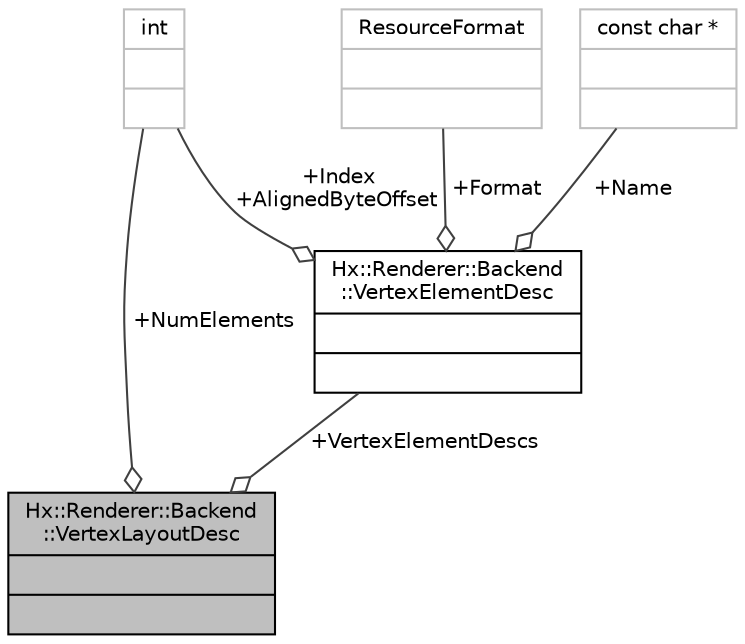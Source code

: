 digraph "Hx::Renderer::Backend::VertexLayoutDesc"
{
  edge [fontname="Helvetica",fontsize="10",labelfontname="Helvetica",labelfontsize="10"];
  node [fontname="Helvetica",fontsize="10",shape=record];
  Node1 [label="{Hx::Renderer::Backend\l::VertexLayoutDesc\n||}",height=0.2,width=0.4,color="black", fillcolor="grey75", style="filled", fontcolor="black"];
  Node2 -> Node1 [color="grey25",fontsize="10",style="solid",label=" +NumElements" ,arrowhead="odiamond",fontname="Helvetica"];
  Node2 [label="{int\n||}",height=0.2,width=0.4,color="grey75", fillcolor="white", style="filled"];
  Node3 -> Node1 [color="grey25",fontsize="10",style="solid",label=" +VertexElementDescs" ,arrowhead="odiamond",fontname="Helvetica"];
  Node3 [label="{Hx::Renderer::Backend\l::VertexElementDesc\n||}",height=0.2,width=0.4,color="black", fillcolor="white", style="filled",URL="$structHx_1_1Renderer_1_1Backend_1_1VertexElementDesc.html"];
  Node4 -> Node3 [color="grey25",fontsize="10",style="solid",label=" +Format" ,arrowhead="odiamond",fontname="Helvetica"];
  Node4 [label="{ResourceFormat\n||}",height=0.2,width=0.4,color="grey75", fillcolor="white", style="filled"];
  Node2 -> Node3 [color="grey25",fontsize="10",style="solid",label=" +Index\n+AlignedByteOffset" ,arrowhead="odiamond",fontname="Helvetica"];
  Node5 -> Node3 [color="grey25",fontsize="10",style="solid",label=" +Name" ,arrowhead="odiamond",fontname="Helvetica"];
  Node5 [label="{const char *\n||}",height=0.2,width=0.4,color="grey75", fillcolor="white", style="filled"];
}
